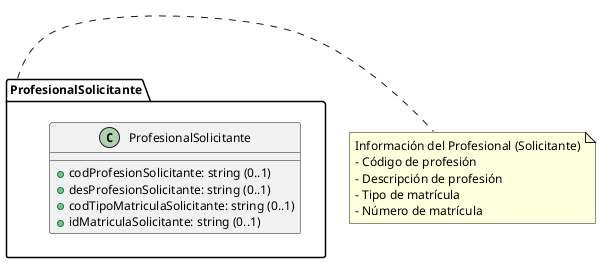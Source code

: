 @startuml ProfesionalSolicitante
skinparam backgroundColor white
skinparam defaultFontName Arial
skinparam defaultFontSize 12

package "ProfesionalSolicitante" {
  class ProfesionalSolicitante {
    + codProfesionSolicitante: string (0..1)
    + desProfesionSolicitante: string (0..1)
    + codTipoMatriculaSolicitante: string (0..1)
    + idMatriculaSolicitante: string (0..1)
  }
}

note right of ProfesionalSolicitante
  Información del Profesional (Solicitante)
  - Código de profesión
  - Descripción de profesión
  - Tipo de matrícula
  - Número de matrícula
end note

@enduml 